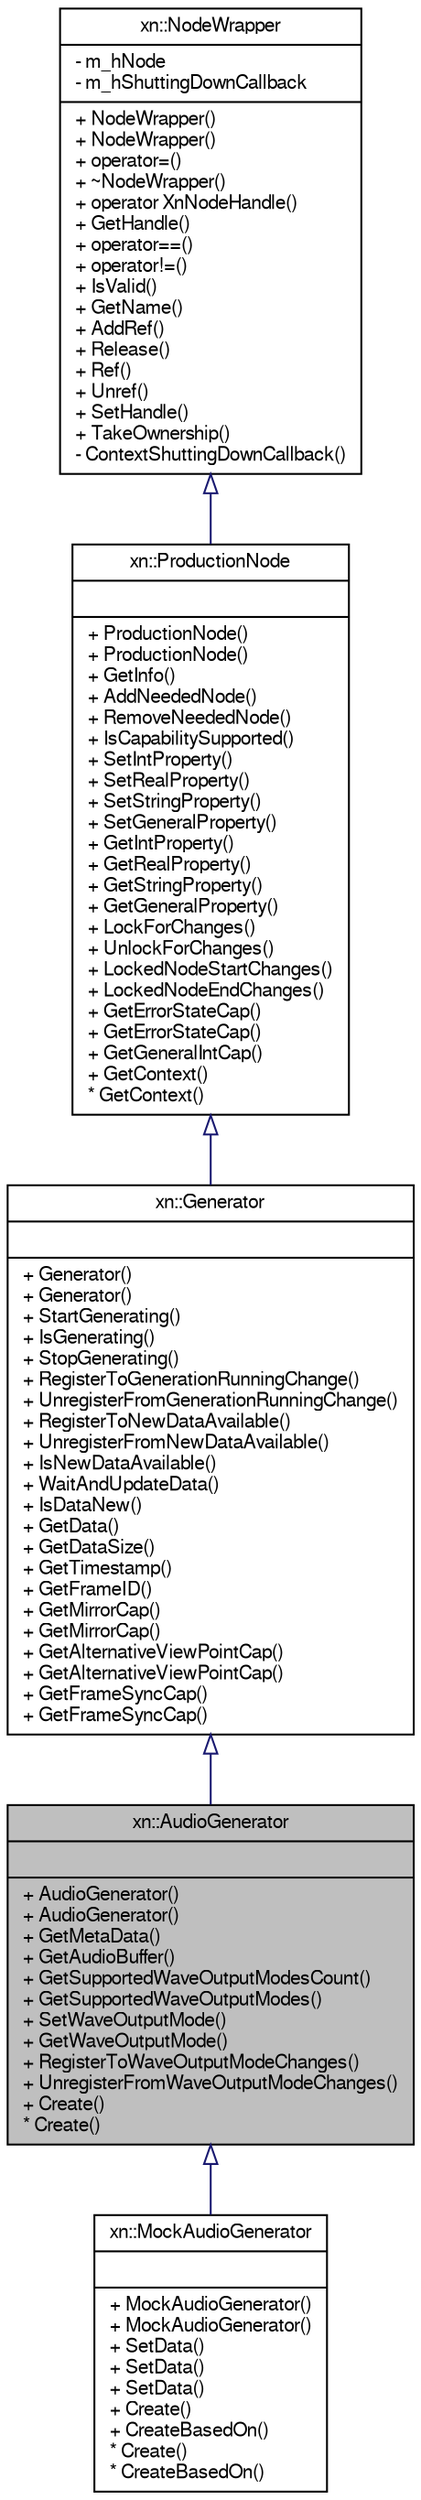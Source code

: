 digraph G
{
  edge [fontname="FreeSans",fontsize="10",labelfontname="FreeSans",labelfontsize="10"];
  node [fontname="FreeSans",fontsize="10",shape=record];
  Node1 [label="{xn::AudioGenerator\n||+ AudioGenerator()\l+ AudioGenerator()\l+ GetMetaData()\l+ GetAudioBuffer()\l+ GetSupportedWaveOutputModesCount()\l+ GetSupportedWaveOutputModes()\l+ SetWaveOutputMode()\l+ GetWaveOutputMode()\l+ RegisterToWaveOutputModeChanges()\l+ UnregisterFromWaveOutputModeChanges()\l+ Create()\l* Create()\l}",height=0.2,width=0.4,color="black", fillcolor="grey75", style="filled" fontcolor="black"];
  Node2 -> Node1 [dir=back,color="midnightblue",fontsize="10",style="solid",arrowtail="empty",fontname="FreeSans"];
  Node2 [label="{xn::Generator\n||+ Generator()\l+ Generator()\l+ StartGenerating()\l+ IsGenerating()\l+ StopGenerating()\l+ RegisterToGenerationRunningChange()\l+ UnregisterFromGenerationRunningChange()\l+ RegisterToNewDataAvailable()\l+ UnregisterFromNewDataAvailable()\l+ IsNewDataAvailable()\l+ WaitAndUpdateData()\l+ IsDataNew()\l+ GetData()\l+ GetDataSize()\l+ GetTimestamp()\l+ GetFrameID()\l+ GetMirrorCap()\l+ GetMirrorCap()\l+ GetAlternativeViewPointCap()\l+ GetAlternativeViewPointCap()\l+ GetFrameSyncCap()\l+ GetFrameSyncCap()\l}",height=0.2,width=0.4,color="black", fillcolor="white", style="filled",URL="$classxn_1_1_generator.html"];
  Node3 -> Node2 [dir=back,color="midnightblue",fontsize="10",style="solid",arrowtail="empty",fontname="FreeSans"];
  Node3 [label="{xn::ProductionNode\n||+ ProductionNode()\l+ ProductionNode()\l+ GetInfo()\l+ AddNeededNode()\l+ RemoveNeededNode()\l+ IsCapabilitySupported()\l+ SetIntProperty()\l+ SetRealProperty()\l+ SetStringProperty()\l+ SetGeneralProperty()\l+ GetIntProperty()\l+ GetRealProperty()\l+ GetStringProperty()\l+ GetGeneralProperty()\l+ LockForChanges()\l+ UnlockForChanges()\l+ LockedNodeStartChanges()\l+ LockedNodeEndChanges()\l+ GetErrorStateCap()\l+ GetErrorStateCap()\l+ GetGeneralIntCap()\l+ GetContext()\l* GetContext()\l}",height=0.2,width=0.4,color="black", fillcolor="white", style="filled",URL="$classxn_1_1_production_node.html"];
  Node4 -> Node3 [dir=back,color="midnightblue",fontsize="10",style="solid",arrowtail="empty",fontname="FreeSans"];
  Node4 [label="{xn::NodeWrapper\n|- m_hNode\l- m_hShuttingDownCallback\l|+ NodeWrapper()\l+ NodeWrapper()\l+ operator=()\l+ ~NodeWrapper()\l+ operator XnNodeHandle()\l+ GetHandle()\l+ operator==()\l+ operator!=()\l+ IsValid()\l+ GetName()\l+ AddRef()\l+ Release()\l+ Ref()\l+ Unref()\l+ SetHandle()\l+ TakeOwnership()\l- ContextShuttingDownCallback()\l}",height=0.2,width=0.4,color="black", fillcolor="white", style="filled",URL="$classxn_1_1_node_wrapper.html"];
  Node1 -> Node5 [dir=back,color="midnightblue",fontsize="10",style="solid",arrowtail="empty",fontname="FreeSans"];
  Node5 [label="{xn::MockAudioGenerator\n||+ MockAudioGenerator()\l+ MockAudioGenerator()\l+ SetData()\l+ SetData()\l+ SetData()\l+ Create()\l+ CreateBasedOn()\l* Create()\l* CreateBasedOn()\l}",height=0.2,width=0.4,color="black", fillcolor="white", style="filled",URL="$classxn_1_1_mock_audio_generator.html"];
}
